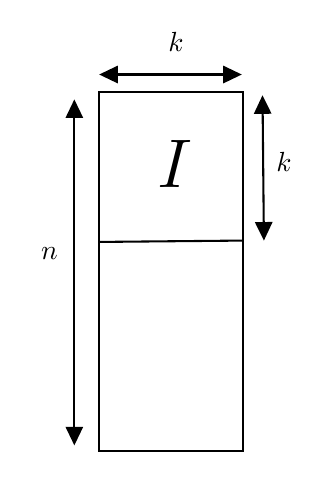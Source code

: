 \tikzset{every picture/.style={line width=0.75pt}} %set default line width to 0.75pt        

\begin{tikzpicture}[x=0.75pt,y=0.75pt,yscale=-1,xscale=1]
%uncomment if require: \path (0,300); %set diagram left start at 0, and has height of 300

%Shape: Rectangle [id:dp4540860363039436] 
\draw   (50.87,88.67) -- (120.2,88.67) -- (120.2,261.4) -- (50.87,261.4) -- cycle ;
%Straight Lines [id:da3693463850785983] 
\draw    (38.87,95.07) -- (38.87,255.73) ;
\draw [shift={(38.87,258.73)}, rotate = 270] [fill={rgb, 255:red, 0; green, 0; blue, 0 }  ][line width=0.08]  [draw opacity=0] (8.93,-4.29) -- (0,0) -- (8.93,4.29) -- cycle    ;
\draw [shift={(38.87,92.07)}, rotate = 90] [fill={rgb, 255:red, 0; green, 0; blue, 0 }  ][line width=0.08]  [draw opacity=0] (8.93,-4.29) -- (0,0) -- (8.93,4.29) -- cycle    ;
%Straight Lines [id:da0034688381143717084] 
\draw    (53.87,80.07) -- (116.53,80.07) ;
\draw [shift={(119.53,80.07)}, rotate = 180] [fill={rgb, 255:red, 0; green, 0; blue, 0 }  ][line width=0.08]  [draw opacity=0] (8.93,-4.29) -- (0,0) -- (8.93,4.29) -- cycle    ;
\draw [shift={(50.87,80.07)}, rotate = 0] [fill={rgb, 255:red, 0; green, 0; blue, 0 }  ][line width=0.08]  [draw opacity=0] (8.93,-4.29) -- (0,0) -- (8.93,4.29) -- cycle    ;
%Straight Lines [id:da9300394535026744] 
\draw    (50.87,160.73) -- (120.2,160.07) ;
%Straight Lines [id:da18772043066774846] 
\draw    (129.56,93.07) -- (130.17,157.07) ;
\draw [shift={(130.2,160.07)}, rotate = 269.45] [fill={rgb, 255:red, 0; green, 0; blue, 0 }  ][line width=0.08]  [draw opacity=0] (8.93,-4.29) -- (0,0) -- (8.93,4.29) -- cycle    ;
\draw [shift={(129.53,90.07)}, rotate = 89.45] [fill={rgb, 255:red, 0; green, 0; blue, 0 }  ][line width=0.08]  [draw opacity=0] (8.93,-4.29) -- (0,0) -- (8.93,4.29) -- cycle    ;

% Text Node
\draw (21.33,162) node [anchor=north west][inner sep=0.75pt]   [align=left] {$\displaystyle n$};
% Text Node
\draw (82.67,58) node [anchor=north west][inner sep=0.75pt]   [align=left] {$\displaystyle k$};
% Text Node
\draw (134.67,116) node [anchor=north west][inner sep=0.75pt]   [align=left] {$\displaystyle k$};
% Text Node
\draw (77.33,110.33) node [anchor=north west][inner sep=0.75pt]  [font=\Huge] [align=left] {$\displaystyle I$};


\end{tikzpicture}
